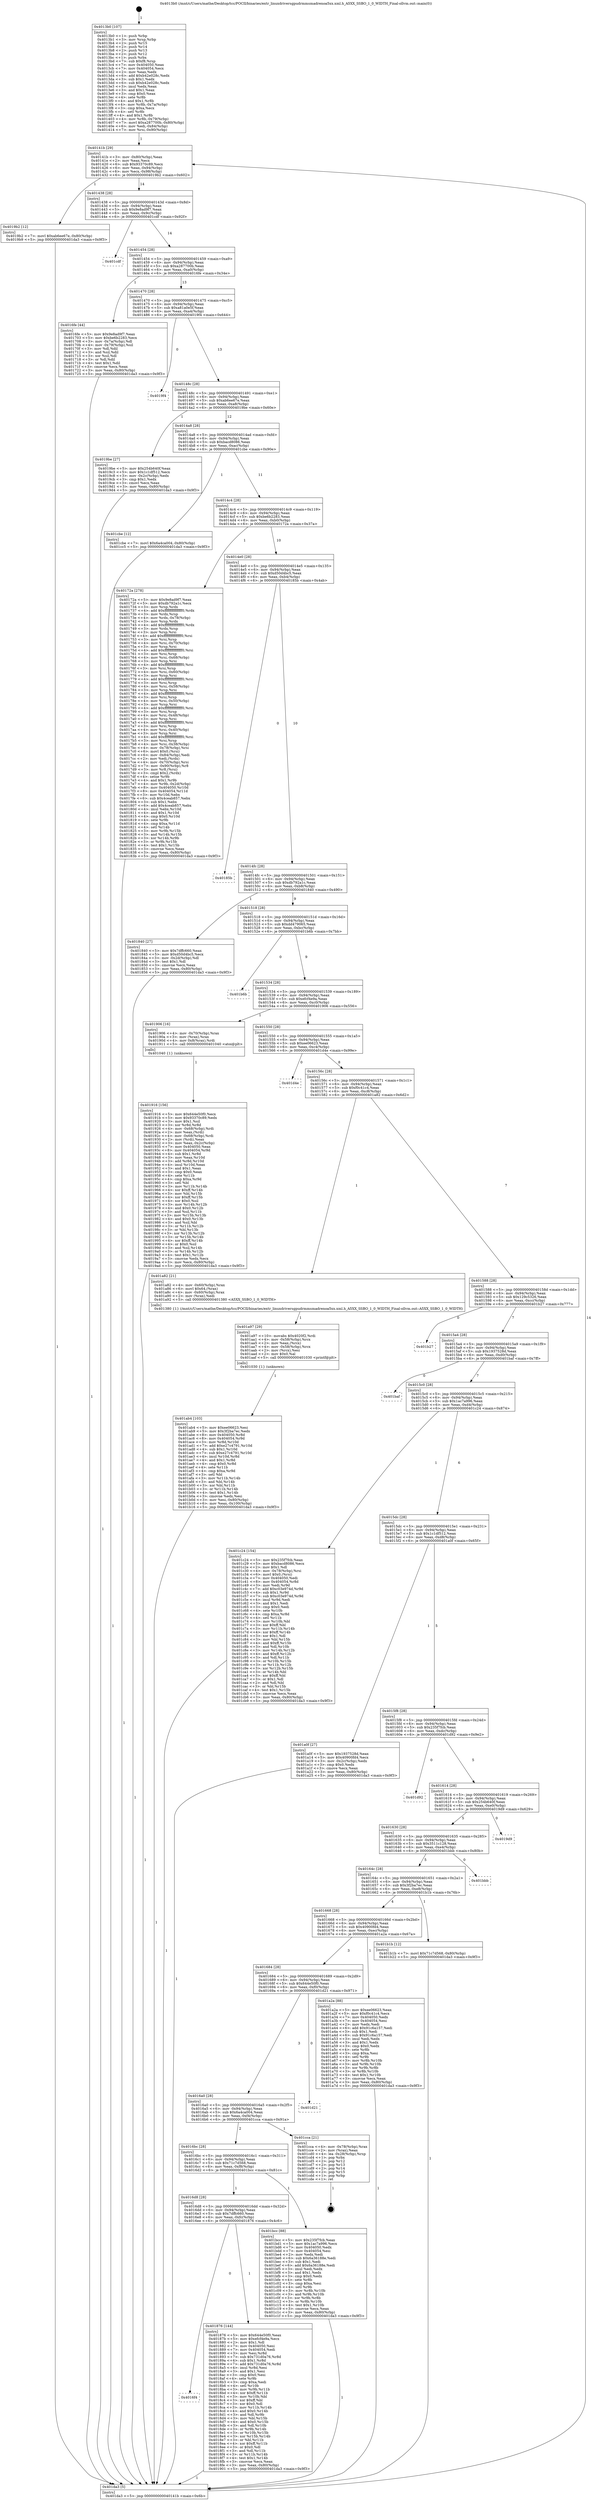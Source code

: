 digraph "0x4013b0" {
  label = "0x4013b0 (/mnt/c/Users/mathe/Desktop/tcc/POCII/binaries/extr_linuxdriversgpudrmmsmadrenoa5xx.xml.h_A5XX_SSBO_1_0_WIDTH_Final-ollvm.out::main(0))"
  labelloc = "t"
  node[shape=record]

  Entry [label="",width=0.3,height=0.3,shape=circle,fillcolor=black,style=filled]
  "0x40141b" [label="{
     0x40141b [29]\l
     | [instrs]\l
     &nbsp;&nbsp;0x40141b \<+3\>: mov -0x80(%rbp),%eax\l
     &nbsp;&nbsp;0x40141e \<+2\>: mov %eax,%ecx\l
     &nbsp;&nbsp;0x401420 \<+6\>: sub $0x93370c89,%ecx\l
     &nbsp;&nbsp;0x401426 \<+6\>: mov %eax,-0x94(%rbp)\l
     &nbsp;&nbsp;0x40142c \<+6\>: mov %ecx,-0x98(%rbp)\l
     &nbsp;&nbsp;0x401432 \<+6\>: je 00000000004019b2 \<main+0x602\>\l
  }"]
  "0x4019b2" [label="{
     0x4019b2 [12]\l
     | [instrs]\l
     &nbsp;&nbsp;0x4019b2 \<+7\>: movl $0xab6ee67e,-0x80(%rbp)\l
     &nbsp;&nbsp;0x4019b9 \<+5\>: jmp 0000000000401da3 \<main+0x9f3\>\l
  }"]
  "0x401438" [label="{
     0x401438 [28]\l
     | [instrs]\l
     &nbsp;&nbsp;0x401438 \<+5\>: jmp 000000000040143d \<main+0x8d\>\l
     &nbsp;&nbsp;0x40143d \<+6\>: mov -0x94(%rbp),%eax\l
     &nbsp;&nbsp;0x401443 \<+5\>: sub $0x9e8ad9f7,%eax\l
     &nbsp;&nbsp;0x401448 \<+6\>: mov %eax,-0x9c(%rbp)\l
     &nbsp;&nbsp;0x40144e \<+6\>: je 0000000000401cdf \<main+0x92f\>\l
  }"]
  Exit [label="",width=0.3,height=0.3,shape=circle,fillcolor=black,style=filled,peripheries=2]
  "0x401cdf" [label="{
     0x401cdf\l
  }", style=dashed]
  "0x401454" [label="{
     0x401454 [28]\l
     | [instrs]\l
     &nbsp;&nbsp;0x401454 \<+5\>: jmp 0000000000401459 \<main+0xa9\>\l
     &nbsp;&nbsp;0x401459 \<+6\>: mov -0x94(%rbp),%eax\l
     &nbsp;&nbsp;0x40145f \<+5\>: sub $0xa287700b,%eax\l
     &nbsp;&nbsp;0x401464 \<+6\>: mov %eax,-0xa0(%rbp)\l
     &nbsp;&nbsp;0x40146a \<+6\>: je 00000000004016fe \<main+0x34e\>\l
  }"]
  "0x401ab4" [label="{
     0x401ab4 [103]\l
     | [instrs]\l
     &nbsp;&nbsp;0x401ab4 \<+5\>: mov $0xee06623,%esi\l
     &nbsp;&nbsp;0x401ab9 \<+5\>: mov $0x3f2ba7ec,%edx\l
     &nbsp;&nbsp;0x401abe \<+8\>: mov 0x404050,%r8d\l
     &nbsp;&nbsp;0x401ac6 \<+8\>: mov 0x404054,%r9d\l
     &nbsp;&nbsp;0x401ace \<+3\>: mov %r8d,%r10d\l
     &nbsp;&nbsp;0x401ad1 \<+7\>: add $0xe27c4791,%r10d\l
     &nbsp;&nbsp;0x401ad8 \<+4\>: sub $0x1,%r10d\l
     &nbsp;&nbsp;0x401adc \<+7\>: sub $0xe27c4791,%r10d\l
     &nbsp;&nbsp;0x401ae3 \<+4\>: imul %r10d,%r8d\l
     &nbsp;&nbsp;0x401ae7 \<+4\>: and $0x1,%r8d\l
     &nbsp;&nbsp;0x401aeb \<+4\>: cmp $0x0,%r8d\l
     &nbsp;&nbsp;0x401aef \<+4\>: sete %r11b\l
     &nbsp;&nbsp;0x401af3 \<+4\>: cmp $0xa,%r9d\l
     &nbsp;&nbsp;0x401af7 \<+3\>: setl %bl\l
     &nbsp;&nbsp;0x401afa \<+3\>: mov %r11b,%r14b\l
     &nbsp;&nbsp;0x401afd \<+3\>: and %bl,%r14b\l
     &nbsp;&nbsp;0x401b00 \<+3\>: xor %bl,%r11b\l
     &nbsp;&nbsp;0x401b03 \<+3\>: or %r11b,%r14b\l
     &nbsp;&nbsp;0x401b06 \<+4\>: test $0x1,%r14b\l
     &nbsp;&nbsp;0x401b0a \<+3\>: cmovne %edx,%esi\l
     &nbsp;&nbsp;0x401b0d \<+3\>: mov %esi,-0x80(%rbp)\l
     &nbsp;&nbsp;0x401b10 \<+6\>: mov %eax,-0x100(%rbp)\l
     &nbsp;&nbsp;0x401b16 \<+5\>: jmp 0000000000401da3 \<main+0x9f3\>\l
  }"]
  "0x4016fe" [label="{
     0x4016fe [44]\l
     | [instrs]\l
     &nbsp;&nbsp;0x4016fe \<+5\>: mov $0x9e8ad9f7,%eax\l
     &nbsp;&nbsp;0x401703 \<+5\>: mov $0xbe6b2283,%ecx\l
     &nbsp;&nbsp;0x401708 \<+3\>: mov -0x7a(%rbp),%dl\l
     &nbsp;&nbsp;0x40170b \<+4\>: mov -0x79(%rbp),%sil\l
     &nbsp;&nbsp;0x40170f \<+3\>: mov %dl,%dil\l
     &nbsp;&nbsp;0x401712 \<+3\>: and %sil,%dil\l
     &nbsp;&nbsp;0x401715 \<+3\>: xor %sil,%dl\l
     &nbsp;&nbsp;0x401718 \<+3\>: or %dl,%dil\l
     &nbsp;&nbsp;0x40171b \<+4\>: test $0x1,%dil\l
     &nbsp;&nbsp;0x40171f \<+3\>: cmovne %ecx,%eax\l
     &nbsp;&nbsp;0x401722 \<+3\>: mov %eax,-0x80(%rbp)\l
     &nbsp;&nbsp;0x401725 \<+5\>: jmp 0000000000401da3 \<main+0x9f3\>\l
  }"]
  "0x401470" [label="{
     0x401470 [28]\l
     | [instrs]\l
     &nbsp;&nbsp;0x401470 \<+5\>: jmp 0000000000401475 \<main+0xc5\>\l
     &nbsp;&nbsp;0x401475 \<+6\>: mov -0x94(%rbp),%eax\l
     &nbsp;&nbsp;0x40147b \<+5\>: sub $0xa81a0e5f,%eax\l
     &nbsp;&nbsp;0x401480 \<+6\>: mov %eax,-0xa4(%rbp)\l
     &nbsp;&nbsp;0x401486 \<+6\>: je 00000000004019f4 \<main+0x644\>\l
  }"]
  "0x401da3" [label="{
     0x401da3 [5]\l
     | [instrs]\l
     &nbsp;&nbsp;0x401da3 \<+5\>: jmp 000000000040141b \<main+0x6b\>\l
  }"]
  "0x4013b0" [label="{
     0x4013b0 [107]\l
     | [instrs]\l
     &nbsp;&nbsp;0x4013b0 \<+1\>: push %rbp\l
     &nbsp;&nbsp;0x4013b1 \<+3\>: mov %rsp,%rbp\l
     &nbsp;&nbsp;0x4013b4 \<+2\>: push %r15\l
     &nbsp;&nbsp;0x4013b6 \<+2\>: push %r14\l
     &nbsp;&nbsp;0x4013b8 \<+2\>: push %r13\l
     &nbsp;&nbsp;0x4013ba \<+2\>: push %r12\l
     &nbsp;&nbsp;0x4013bc \<+1\>: push %rbx\l
     &nbsp;&nbsp;0x4013bd \<+7\>: sub $0xf8,%rsp\l
     &nbsp;&nbsp;0x4013c4 \<+7\>: mov 0x404050,%eax\l
     &nbsp;&nbsp;0x4013cb \<+7\>: mov 0x404054,%ecx\l
     &nbsp;&nbsp;0x4013d2 \<+2\>: mov %eax,%edx\l
     &nbsp;&nbsp;0x4013d4 \<+6\>: add $0xb42e028c,%edx\l
     &nbsp;&nbsp;0x4013da \<+3\>: sub $0x1,%edx\l
     &nbsp;&nbsp;0x4013dd \<+6\>: sub $0xb42e028c,%edx\l
     &nbsp;&nbsp;0x4013e3 \<+3\>: imul %edx,%eax\l
     &nbsp;&nbsp;0x4013e6 \<+3\>: and $0x1,%eax\l
     &nbsp;&nbsp;0x4013e9 \<+3\>: cmp $0x0,%eax\l
     &nbsp;&nbsp;0x4013ec \<+4\>: sete %r8b\l
     &nbsp;&nbsp;0x4013f0 \<+4\>: and $0x1,%r8b\l
     &nbsp;&nbsp;0x4013f4 \<+4\>: mov %r8b,-0x7a(%rbp)\l
     &nbsp;&nbsp;0x4013f8 \<+3\>: cmp $0xa,%ecx\l
     &nbsp;&nbsp;0x4013fb \<+4\>: setl %r8b\l
     &nbsp;&nbsp;0x4013ff \<+4\>: and $0x1,%r8b\l
     &nbsp;&nbsp;0x401403 \<+4\>: mov %r8b,-0x79(%rbp)\l
     &nbsp;&nbsp;0x401407 \<+7\>: movl $0xa287700b,-0x80(%rbp)\l
     &nbsp;&nbsp;0x40140e \<+6\>: mov %edi,-0x84(%rbp)\l
     &nbsp;&nbsp;0x401414 \<+7\>: mov %rsi,-0x90(%rbp)\l
  }"]
  "0x401a97" [label="{
     0x401a97 [29]\l
     | [instrs]\l
     &nbsp;&nbsp;0x401a97 \<+10\>: movabs $0x4020f2,%rdi\l
     &nbsp;&nbsp;0x401aa1 \<+4\>: mov -0x58(%rbp),%rcx\l
     &nbsp;&nbsp;0x401aa5 \<+2\>: mov %eax,(%rcx)\l
     &nbsp;&nbsp;0x401aa7 \<+4\>: mov -0x58(%rbp),%rcx\l
     &nbsp;&nbsp;0x401aab \<+2\>: mov (%rcx),%esi\l
     &nbsp;&nbsp;0x401aad \<+2\>: mov $0x0,%al\l
     &nbsp;&nbsp;0x401aaf \<+5\>: call 0000000000401030 \<printf@plt\>\l
     | [calls]\l
     &nbsp;&nbsp;0x401030 \{1\} (unknown)\l
  }"]
  "0x4019f4" [label="{
     0x4019f4\l
  }", style=dashed]
  "0x40148c" [label="{
     0x40148c [28]\l
     | [instrs]\l
     &nbsp;&nbsp;0x40148c \<+5\>: jmp 0000000000401491 \<main+0xe1\>\l
     &nbsp;&nbsp;0x401491 \<+6\>: mov -0x94(%rbp),%eax\l
     &nbsp;&nbsp;0x401497 \<+5\>: sub $0xab6ee67e,%eax\l
     &nbsp;&nbsp;0x40149c \<+6\>: mov %eax,-0xa8(%rbp)\l
     &nbsp;&nbsp;0x4014a2 \<+6\>: je 00000000004019be \<main+0x60e\>\l
  }"]
  "0x401916" [label="{
     0x401916 [156]\l
     | [instrs]\l
     &nbsp;&nbsp;0x401916 \<+5\>: mov $0x644e50f0,%ecx\l
     &nbsp;&nbsp;0x40191b \<+5\>: mov $0x93370c89,%edx\l
     &nbsp;&nbsp;0x401920 \<+3\>: mov $0x1,%sil\l
     &nbsp;&nbsp;0x401923 \<+3\>: xor %r8d,%r8d\l
     &nbsp;&nbsp;0x401926 \<+4\>: mov -0x68(%rbp),%rdi\l
     &nbsp;&nbsp;0x40192a \<+2\>: mov %eax,(%rdi)\l
     &nbsp;&nbsp;0x40192c \<+4\>: mov -0x68(%rbp),%rdi\l
     &nbsp;&nbsp;0x401930 \<+2\>: mov (%rdi),%eax\l
     &nbsp;&nbsp;0x401932 \<+3\>: mov %eax,-0x2c(%rbp)\l
     &nbsp;&nbsp;0x401935 \<+7\>: mov 0x404050,%eax\l
     &nbsp;&nbsp;0x40193c \<+8\>: mov 0x404054,%r9d\l
     &nbsp;&nbsp;0x401944 \<+4\>: sub $0x1,%r8d\l
     &nbsp;&nbsp;0x401948 \<+3\>: mov %eax,%r10d\l
     &nbsp;&nbsp;0x40194b \<+3\>: add %r8d,%r10d\l
     &nbsp;&nbsp;0x40194e \<+4\>: imul %r10d,%eax\l
     &nbsp;&nbsp;0x401952 \<+3\>: and $0x1,%eax\l
     &nbsp;&nbsp;0x401955 \<+3\>: cmp $0x0,%eax\l
     &nbsp;&nbsp;0x401958 \<+4\>: sete %r11b\l
     &nbsp;&nbsp;0x40195c \<+4\>: cmp $0xa,%r9d\l
     &nbsp;&nbsp;0x401960 \<+3\>: setl %bl\l
     &nbsp;&nbsp;0x401963 \<+3\>: mov %r11b,%r14b\l
     &nbsp;&nbsp;0x401966 \<+4\>: xor $0xff,%r14b\l
     &nbsp;&nbsp;0x40196a \<+3\>: mov %bl,%r15b\l
     &nbsp;&nbsp;0x40196d \<+4\>: xor $0xff,%r15b\l
     &nbsp;&nbsp;0x401971 \<+4\>: xor $0x0,%sil\l
     &nbsp;&nbsp;0x401975 \<+3\>: mov %r14b,%r12b\l
     &nbsp;&nbsp;0x401978 \<+4\>: and $0x0,%r12b\l
     &nbsp;&nbsp;0x40197c \<+3\>: and %sil,%r11b\l
     &nbsp;&nbsp;0x40197f \<+3\>: mov %r15b,%r13b\l
     &nbsp;&nbsp;0x401982 \<+4\>: and $0x0,%r13b\l
     &nbsp;&nbsp;0x401986 \<+3\>: and %sil,%bl\l
     &nbsp;&nbsp;0x401989 \<+3\>: or %r11b,%r12b\l
     &nbsp;&nbsp;0x40198c \<+3\>: or %bl,%r13b\l
     &nbsp;&nbsp;0x40198f \<+3\>: xor %r13b,%r12b\l
     &nbsp;&nbsp;0x401992 \<+3\>: or %r15b,%r14b\l
     &nbsp;&nbsp;0x401995 \<+4\>: xor $0xff,%r14b\l
     &nbsp;&nbsp;0x401999 \<+4\>: or $0x0,%sil\l
     &nbsp;&nbsp;0x40199d \<+3\>: and %sil,%r14b\l
     &nbsp;&nbsp;0x4019a0 \<+3\>: or %r14b,%r12b\l
     &nbsp;&nbsp;0x4019a3 \<+4\>: test $0x1,%r12b\l
     &nbsp;&nbsp;0x4019a7 \<+3\>: cmovne %edx,%ecx\l
     &nbsp;&nbsp;0x4019aa \<+3\>: mov %ecx,-0x80(%rbp)\l
     &nbsp;&nbsp;0x4019ad \<+5\>: jmp 0000000000401da3 \<main+0x9f3\>\l
  }"]
  "0x4019be" [label="{
     0x4019be [27]\l
     | [instrs]\l
     &nbsp;&nbsp;0x4019be \<+5\>: mov $0x254b640f,%eax\l
     &nbsp;&nbsp;0x4019c3 \<+5\>: mov $0x1c1df512,%ecx\l
     &nbsp;&nbsp;0x4019c8 \<+3\>: mov -0x2c(%rbp),%edx\l
     &nbsp;&nbsp;0x4019cb \<+3\>: cmp $0x1,%edx\l
     &nbsp;&nbsp;0x4019ce \<+3\>: cmovl %ecx,%eax\l
     &nbsp;&nbsp;0x4019d1 \<+3\>: mov %eax,-0x80(%rbp)\l
     &nbsp;&nbsp;0x4019d4 \<+5\>: jmp 0000000000401da3 \<main+0x9f3\>\l
  }"]
  "0x4014a8" [label="{
     0x4014a8 [28]\l
     | [instrs]\l
     &nbsp;&nbsp;0x4014a8 \<+5\>: jmp 00000000004014ad \<main+0xfd\>\l
     &nbsp;&nbsp;0x4014ad \<+6\>: mov -0x94(%rbp),%eax\l
     &nbsp;&nbsp;0x4014b3 \<+5\>: sub $0xbacd8086,%eax\l
     &nbsp;&nbsp;0x4014b8 \<+6\>: mov %eax,-0xac(%rbp)\l
     &nbsp;&nbsp;0x4014be \<+6\>: je 0000000000401cbe \<main+0x90e\>\l
  }"]
  "0x4016f4" [label="{
     0x4016f4\l
  }", style=dashed]
  "0x401cbe" [label="{
     0x401cbe [12]\l
     | [instrs]\l
     &nbsp;&nbsp;0x401cbe \<+7\>: movl $0x6a4ca004,-0x80(%rbp)\l
     &nbsp;&nbsp;0x401cc5 \<+5\>: jmp 0000000000401da3 \<main+0x9f3\>\l
  }"]
  "0x4014c4" [label="{
     0x4014c4 [28]\l
     | [instrs]\l
     &nbsp;&nbsp;0x4014c4 \<+5\>: jmp 00000000004014c9 \<main+0x119\>\l
     &nbsp;&nbsp;0x4014c9 \<+6\>: mov -0x94(%rbp),%eax\l
     &nbsp;&nbsp;0x4014cf \<+5\>: sub $0xbe6b2283,%eax\l
     &nbsp;&nbsp;0x4014d4 \<+6\>: mov %eax,-0xb0(%rbp)\l
     &nbsp;&nbsp;0x4014da \<+6\>: je 000000000040172a \<main+0x37a\>\l
  }"]
  "0x401876" [label="{
     0x401876 [144]\l
     | [instrs]\l
     &nbsp;&nbsp;0x401876 \<+5\>: mov $0x644e50f0,%eax\l
     &nbsp;&nbsp;0x40187b \<+5\>: mov $0xefcf4e9a,%ecx\l
     &nbsp;&nbsp;0x401880 \<+2\>: mov $0x1,%dl\l
     &nbsp;&nbsp;0x401882 \<+7\>: mov 0x404050,%esi\l
     &nbsp;&nbsp;0x401889 \<+7\>: mov 0x404054,%edi\l
     &nbsp;&nbsp;0x401890 \<+3\>: mov %esi,%r8d\l
     &nbsp;&nbsp;0x401893 \<+7\>: sub $0x731d0a76,%r8d\l
     &nbsp;&nbsp;0x40189a \<+4\>: sub $0x1,%r8d\l
     &nbsp;&nbsp;0x40189e \<+7\>: add $0x731d0a76,%r8d\l
     &nbsp;&nbsp;0x4018a5 \<+4\>: imul %r8d,%esi\l
     &nbsp;&nbsp;0x4018a9 \<+3\>: and $0x1,%esi\l
     &nbsp;&nbsp;0x4018ac \<+3\>: cmp $0x0,%esi\l
     &nbsp;&nbsp;0x4018af \<+4\>: sete %r9b\l
     &nbsp;&nbsp;0x4018b3 \<+3\>: cmp $0xa,%edi\l
     &nbsp;&nbsp;0x4018b6 \<+4\>: setl %r10b\l
     &nbsp;&nbsp;0x4018ba \<+3\>: mov %r9b,%r11b\l
     &nbsp;&nbsp;0x4018bd \<+4\>: xor $0xff,%r11b\l
     &nbsp;&nbsp;0x4018c1 \<+3\>: mov %r10b,%bl\l
     &nbsp;&nbsp;0x4018c4 \<+3\>: xor $0xff,%bl\l
     &nbsp;&nbsp;0x4018c7 \<+3\>: xor $0x0,%dl\l
     &nbsp;&nbsp;0x4018ca \<+3\>: mov %r11b,%r14b\l
     &nbsp;&nbsp;0x4018cd \<+4\>: and $0x0,%r14b\l
     &nbsp;&nbsp;0x4018d1 \<+3\>: and %dl,%r9b\l
     &nbsp;&nbsp;0x4018d4 \<+3\>: mov %bl,%r15b\l
     &nbsp;&nbsp;0x4018d7 \<+4\>: and $0x0,%r15b\l
     &nbsp;&nbsp;0x4018db \<+3\>: and %dl,%r10b\l
     &nbsp;&nbsp;0x4018de \<+3\>: or %r9b,%r14b\l
     &nbsp;&nbsp;0x4018e1 \<+3\>: or %r10b,%r15b\l
     &nbsp;&nbsp;0x4018e4 \<+3\>: xor %r15b,%r14b\l
     &nbsp;&nbsp;0x4018e7 \<+3\>: or %bl,%r11b\l
     &nbsp;&nbsp;0x4018ea \<+4\>: xor $0xff,%r11b\l
     &nbsp;&nbsp;0x4018ee \<+3\>: or $0x0,%dl\l
     &nbsp;&nbsp;0x4018f1 \<+3\>: and %dl,%r11b\l
     &nbsp;&nbsp;0x4018f4 \<+3\>: or %r11b,%r14b\l
     &nbsp;&nbsp;0x4018f7 \<+4\>: test $0x1,%r14b\l
     &nbsp;&nbsp;0x4018fb \<+3\>: cmovne %ecx,%eax\l
     &nbsp;&nbsp;0x4018fe \<+3\>: mov %eax,-0x80(%rbp)\l
     &nbsp;&nbsp;0x401901 \<+5\>: jmp 0000000000401da3 \<main+0x9f3\>\l
  }"]
  "0x40172a" [label="{
     0x40172a [278]\l
     | [instrs]\l
     &nbsp;&nbsp;0x40172a \<+5\>: mov $0x9e8ad9f7,%eax\l
     &nbsp;&nbsp;0x40172f \<+5\>: mov $0xdb792a1c,%ecx\l
     &nbsp;&nbsp;0x401734 \<+3\>: mov %rsp,%rdx\l
     &nbsp;&nbsp;0x401737 \<+4\>: add $0xfffffffffffffff0,%rdx\l
     &nbsp;&nbsp;0x40173b \<+3\>: mov %rdx,%rsp\l
     &nbsp;&nbsp;0x40173e \<+4\>: mov %rdx,-0x78(%rbp)\l
     &nbsp;&nbsp;0x401742 \<+3\>: mov %rsp,%rdx\l
     &nbsp;&nbsp;0x401745 \<+4\>: add $0xfffffffffffffff0,%rdx\l
     &nbsp;&nbsp;0x401749 \<+3\>: mov %rdx,%rsp\l
     &nbsp;&nbsp;0x40174c \<+3\>: mov %rsp,%rsi\l
     &nbsp;&nbsp;0x40174f \<+4\>: add $0xfffffffffffffff0,%rsi\l
     &nbsp;&nbsp;0x401753 \<+3\>: mov %rsi,%rsp\l
     &nbsp;&nbsp;0x401756 \<+4\>: mov %rsi,-0x70(%rbp)\l
     &nbsp;&nbsp;0x40175a \<+3\>: mov %rsp,%rsi\l
     &nbsp;&nbsp;0x40175d \<+4\>: add $0xfffffffffffffff0,%rsi\l
     &nbsp;&nbsp;0x401761 \<+3\>: mov %rsi,%rsp\l
     &nbsp;&nbsp;0x401764 \<+4\>: mov %rsi,-0x68(%rbp)\l
     &nbsp;&nbsp;0x401768 \<+3\>: mov %rsp,%rsi\l
     &nbsp;&nbsp;0x40176b \<+4\>: add $0xfffffffffffffff0,%rsi\l
     &nbsp;&nbsp;0x40176f \<+3\>: mov %rsi,%rsp\l
     &nbsp;&nbsp;0x401772 \<+4\>: mov %rsi,-0x60(%rbp)\l
     &nbsp;&nbsp;0x401776 \<+3\>: mov %rsp,%rsi\l
     &nbsp;&nbsp;0x401779 \<+4\>: add $0xfffffffffffffff0,%rsi\l
     &nbsp;&nbsp;0x40177d \<+3\>: mov %rsi,%rsp\l
     &nbsp;&nbsp;0x401780 \<+4\>: mov %rsi,-0x58(%rbp)\l
     &nbsp;&nbsp;0x401784 \<+3\>: mov %rsp,%rsi\l
     &nbsp;&nbsp;0x401787 \<+4\>: add $0xfffffffffffffff0,%rsi\l
     &nbsp;&nbsp;0x40178b \<+3\>: mov %rsi,%rsp\l
     &nbsp;&nbsp;0x40178e \<+4\>: mov %rsi,-0x50(%rbp)\l
     &nbsp;&nbsp;0x401792 \<+3\>: mov %rsp,%rsi\l
     &nbsp;&nbsp;0x401795 \<+4\>: add $0xfffffffffffffff0,%rsi\l
     &nbsp;&nbsp;0x401799 \<+3\>: mov %rsi,%rsp\l
     &nbsp;&nbsp;0x40179c \<+4\>: mov %rsi,-0x48(%rbp)\l
     &nbsp;&nbsp;0x4017a0 \<+3\>: mov %rsp,%rsi\l
     &nbsp;&nbsp;0x4017a3 \<+4\>: add $0xfffffffffffffff0,%rsi\l
     &nbsp;&nbsp;0x4017a7 \<+3\>: mov %rsi,%rsp\l
     &nbsp;&nbsp;0x4017aa \<+4\>: mov %rsi,-0x40(%rbp)\l
     &nbsp;&nbsp;0x4017ae \<+3\>: mov %rsp,%rsi\l
     &nbsp;&nbsp;0x4017b1 \<+4\>: add $0xfffffffffffffff0,%rsi\l
     &nbsp;&nbsp;0x4017b5 \<+3\>: mov %rsi,%rsp\l
     &nbsp;&nbsp;0x4017b8 \<+4\>: mov %rsi,-0x38(%rbp)\l
     &nbsp;&nbsp;0x4017bc \<+4\>: mov -0x78(%rbp),%rsi\l
     &nbsp;&nbsp;0x4017c0 \<+6\>: movl $0x0,(%rsi)\l
     &nbsp;&nbsp;0x4017c6 \<+6\>: mov -0x84(%rbp),%edi\l
     &nbsp;&nbsp;0x4017cc \<+2\>: mov %edi,(%rdx)\l
     &nbsp;&nbsp;0x4017ce \<+4\>: mov -0x70(%rbp),%rsi\l
     &nbsp;&nbsp;0x4017d2 \<+7\>: mov -0x90(%rbp),%r8\l
     &nbsp;&nbsp;0x4017d9 \<+3\>: mov %r8,(%rsi)\l
     &nbsp;&nbsp;0x4017dc \<+3\>: cmpl $0x2,(%rdx)\l
     &nbsp;&nbsp;0x4017df \<+4\>: setne %r9b\l
     &nbsp;&nbsp;0x4017e3 \<+4\>: and $0x1,%r9b\l
     &nbsp;&nbsp;0x4017e7 \<+4\>: mov %r9b,-0x2d(%rbp)\l
     &nbsp;&nbsp;0x4017eb \<+8\>: mov 0x404050,%r10d\l
     &nbsp;&nbsp;0x4017f3 \<+8\>: mov 0x404054,%r11d\l
     &nbsp;&nbsp;0x4017fb \<+3\>: mov %r10d,%ebx\l
     &nbsp;&nbsp;0x4017fe \<+6\>: sub $0x4ceab857,%ebx\l
     &nbsp;&nbsp;0x401804 \<+3\>: sub $0x1,%ebx\l
     &nbsp;&nbsp;0x401807 \<+6\>: add $0x4ceab857,%ebx\l
     &nbsp;&nbsp;0x40180d \<+4\>: imul %ebx,%r10d\l
     &nbsp;&nbsp;0x401811 \<+4\>: and $0x1,%r10d\l
     &nbsp;&nbsp;0x401815 \<+4\>: cmp $0x0,%r10d\l
     &nbsp;&nbsp;0x401819 \<+4\>: sete %r9b\l
     &nbsp;&nbsp;0x40181d \<+4\>: cmp $0xa,%r11d\l
     &nbsp;&nbsp;0x401821 \<+4\>: setl %r14b\l
     &nbsp;&nbsp;0x401825 \<+3\>: mov %r9b,%r15b\l
     &nbsp;&nbsp;0x401828 \<+3\>: and %r14b,%r15b\l
     &nbsp;&nbsp;0x40182b \<+3\>: xor %r14b,%r9b\l
     &nbsp;&nbsp;0x40182e \<+3\>: or %r9b,%r15b\l
     &nbsp;&nbsp;0x401831 \<+4\>: test $0x1,%r15b\l
     &nbsp;&nbsp;0x401835 \<+3\>: cmovne %ecx,%eax\l
     &nbsp;&nbsp;0x401838 \<+3\>: mov %eax,-0x80(%rbp)\l
     &nbsp;&nbsp;0x40183b \<+5\>: jmp 0000000000401da3 \<main+0x9f3\>\l
  }"]
  "0x4014e0" [label="{
     0x4014e0 [28]\l
     | [instrs]\l
     &nbsp;&nbsp;0x4014e0 \<+5\>: jmp 00000000004014e5 \<main+0x135\>\l
     &nbsp;&nbsp;0x4014e5 \<+6\>: mov -0x94(%rbp),%eax\l
     &nbsp;&nbsp;0x4014eb \<+5\>: sub $0xd50d4bc5,%eax\l
     &nbsp;&nbsp;0x4014f0 \<+6\>: mov %eax,-0xb4(%rbp)\l
     &nbsp;&nbsp;0x4014f6 \<+6\>: je 000000000040185b \<main+0x4ab\>\l
  }"]
  "0x4016d8" [label="{
     0x4016d8 [28]\l
     | [instrs]\l
     &nbsp;&nbsp;0x4016d8 \<+5\>: jmp 00000000004016dd \<main+0x32d\>\l
     &nbsp;&nbsp;0x4016dd \<+6\>: mov -0x94(%rbp),%eax\l
     &nbsp;&nbsp;0x4016e3 \<+5\>: sub $0x7dffc660,%eax\l
     &nbsp;&nbsp;0x4016e8 \<+6\>: mov %eax,-0xfc(%rbp)\l
     &nbsp;&nbsp;0x4016ee \<+6\>: je 0000000000401876 \<main+0x4c6\>\l
  }"]
  "0x401bcc" [label="{
     0x401bcc [88]\l
     | [instrs]\l
     &nbsp;&nbsp;0x401bcc \<+5\>: mov $0x235f7fcb,%eax\l
     &nbsp;&nbsp;0x401bd1 \<+5\>: mov $0x1ac7a996,%ecx\l
     &nbsp;&nbsp;0x401bd6 \<+7\>: mov 0x404050,%edx\l
     &nbsp;&nbsp;0x401bdd \<+7\>: mov 0x404054,%esi\l
     &nbsp;&nbsp;0x401be4 \<+2\>: mov %edx,%edi\l
     &nbsp;&nbsp;0x401be6 \<+6\>: sub $0x6a36188e,%edi\l
     &nbsp;&nbsp;0x401bec \<+3\>: sub $0x1,%edi\l
     &nbsp;&nbsp;0x401bef \<+6\>: add $0x6a36188e,%edi\l
     &nbsp;&nbsp;0x401bf5 \<+3\>: imul %edi,%edx\l
     &nbsp;&nbsp;0x401bf8 \<+3\>: and $0x1,%edx\l
     &nbsp;&nbsp;0x401bfb \<+3\>: cmp $0x0,%edx\l
     &nbsp;&nbsp;0x401bfe \<+4\>: sete %r8b\l
     &nbsp;&nbsp;0x401c02 \<+3\>: cmp $0xa,%esi\l
     &nbsp;&nbsp;0x401c05 \<+4\>: setl %r9b\l
     &nbsp;&nbsp;0x401c09 \<+3\>: mov %r8b,%r10b\l
     &nbsp;&nbsp;0x401c0c \<+3\>: and %r9b,%r10b\l
     &nbsp;&nbsp;0x401c0f \<+3\>: xor %r9b,%r8b\l
     &nbsp;&nbsp;0x401c12 \<+3\>: or %r8b,%r10b\l
     &nbsp;&nbsp;0x401c15 \<+4\>: test $0x1,%r10b\l
     &nbsp;&nbsp;0x401c19 \<+3\>: cmovne %ecx,%eax\l
     &nbsp;&nbsp;0x401c1c \<+3\>: mov %eax,-0x80(%rbp)\l
     &nbsp;&nbsp;0x401c1f \<+5\>: jmp 0000000000401da3 \<main+0x9f3\>\l
  }"]
  "0x40185b" [label="{
     0x40185b\l
  }", style=dashed]
  "0x4014fc" [label="{
     0x4014fc [28]\l
     | [instrs]\l
     &nbsp;&nbsp;0x4014fc \<+5\>: jmp 0000000000401501 \<main+0x151\>\l
     &nbsp;&nbsp;0x401501 \<+6\>: mov -0x94(%rbp),%eax\l
     &nbsp;&nbsp;0x401507 \<+5\>: sub $0xdb792a1c,%eax\l
     &nbsp;&nbsp;0x40150c \<+6\>: mov %eax,-0xb8(%rbp)\l
     &nbsp;&nbsp;0x401512 \<+6\>: je 0000000000401840 \<main+0x490\>\l
  }"]
  "0x4016bc" [label="{
     0x4016bc [28]\l
     | [instrs]\l
     &nbsp;&nbsp;0x4016bc \<+5\>: jmp 00000000004016c1 \<main+0x311\>\l
     &nbsp;&nbsp;0x4016c1 \<+6\>: mov -0x94(%rbp),%eax\l
     &nbsp;&nbsp;0x4016c7 \<+5\>: sub $0x71c7d568,%eax\l
     &nbsp;&nbsp;0x4016cc \<+6\>: mov %eax,-0xf8(%rbp)\l
     &nbsp;&nbsp;0x4016d2 \<+6\>: je 0000000000401bcc \<main+0x81c\>\l
  }"]
  "0x401840" [label="{
     0x401840 [27]\l
     | [instrs]\l
     &nbsp;&nbsp;0x401840 \<+5\>: mov $0x7dffc660,%eax\l
     &nbsp;&nbsp;0x401845 \<+5\>: mov $0xd50d4bc5,%ecx\l
     &nbsp;&nbsp;0x40184a \<+3\>: mov -0x2d(%rbp),%dl\l
     &nbsp;&nbsp;0x40184d \<+3\>: test $0x1,%dl\l
     &nbsp;&nbsp;0x401850 \<+3\>: cmovne %ecx,%eax\l
     &nbsp;&nbsp;0x401853 \<+3\>: mov %eax,-0x80(%rbp)\l
     &nbsp;&nbsp;0x401856 \<+5\>: jmp 0000000000401da3 \<main+0x9f3\>\l
  }"]
  "0x401518" [label="{
     0x401518 [28]\l
     | [instrs]\l
     &nbsp;&nbsp;0x401518 \<+5\>: jmp 000000000040151d \<main+0x16d\>\l
     &nbsp;&nbsp;0x40151d \<+6\>: mov -0x94(%rbp),%eax\l
     &nbsp;&nbsp;0x401523 \<+5\>: sub $0xdd479065,%eax\l
     &nbsp;&nbsp;0x401528 \<+6\>: mov %eax,-0xbc(%rbp)\l
     &nbsp;&nbsp;0x40152e \<+6\>: je 0000000000401b6b \<main+0x7bb\>\l
  }"]
  "0x401cca" [label="{
     0x401cca [21]\l
     | [instrs]\l
     &nbsp;&nbsp;0x401cca \<+4\>: mov -0x78(%rbp),%rax\l
     &nbsp;&nbsp;0x401cce \<+2\>: mov (%rax),%eax\l
     &nbsp;&nbsp;0x401cd0 \<+4\>: lea -0x28(%rbp),%rsp\l
     &nbsp;&nbsp;0x401cd4 \<+1\>: pop %rbx\l
     &nbsp;&nbsp;0x401cd5 \<+2\>: pop %r12\l
     &nbsp;&nbsp;0x401cd7 \<+2\>: pop %r13\l
     &nbsp;&nbsp;0x401cd9 \<+2\>: pop %r14\l
     &nbsp;&nbsp;0x401cdb \<+2\>: pop %r15\l
     &nbsp;&nbsp;0x401cdd \<+1\>: pop %rbp\l
     &nbsp;&nbsp;0x401cde \<+1\>: ret\l
  }"]
  "0x401b6b" [label="{
     0x401b6b\l
  }", style=dashed]
  "0x401534" [label="{
     0x401534 [28]\l
     | [instrs]\l
     &nbsp;&nbsp;0x401534 \<+5\>: jmp 0000000000401539 \<main+0x189\>\l
     &nbsp;&nbsp;0x401539 \<+6\>: mov -0x94(%rbp),%eax\l
     &nbsp;&nbsp;0x40153f \<+5\>: sub $0xefcf4e9a,%eax\l
     &nbsp;&nbsp;0x401544 \<+6\>: mov %eax,-0xc0(%rbp)\l
     &nbsp;&nbsp;0x40154a \<+6\>: je 0000000000401906 \<main+0x556\>\l
  }"]
  "0x4016a0" [label="{
     0x4016a0 [28]\l
     | [instrs]\l
     &nbsp;&nbsp;0x4016a0 \<+5\>: jmp 00000000004016a5 \<main+0x2f5\>\l
     &nbsp;&nbsp;0x4016a5 \<+6\>: mov -0x94(%rbp),%eax\l
     &nbsp;&nbsp;0x4016ab \<+5\>: sub $0x6a4ca004,%eax\l
     &nbsp;&nbsp;0x4016b0 \<+6\>: mov %eax,-0xf4(%rbp)\l
     &nbsp;&nbsp;0x4016b6 \<+6\>: je 0000000000401cca \<main+0x91a\>\l
  }"]
  "0x401906" [label="{
     0x401906 [16]\l
     | [instrs]\l
     &nbsp;&nbsp;0x401906 \<+4\>: mov -0x70(%rbp),%rax\l
     &nbsp;&nbsp;0x40190a \<+3\>: mov (%rax),%rax\l
     &nbsp;&nbsp;0x40190d \<+4\>: mov 0x8(%rax),%rdi\l
     &nbsp;&nbsp;0x401911 \<+5\>: call 0000000000401040 \<atoi@plt\>\l
     | [calls]\l
     &nbsp;&nbsp;0x401040 \{1\} (unknown)\l
  }"]
  "0x401550" [label="{
     0x401550 [28]\l
     | [instrs]\l
     &nbsp;&nbsp;0x401550 \<+5\>: jmp 0000000000401555 \<main+0x1a5\>\l
     &nbsp;&nbsp;0x401555 \<+6\>: mov -0x94(%rbp),%eax\l
     &nbsp;&nbsp;0x40155b \<+5\>: sub $0xee06623,%eax\l
     &nbsp;&nbsp;0x401560 \<+6\>: mov %eax,-0xc4(%rbp)\l
     &nbsp;&nbsp;0x401566 \<+6\>: je 0000000000401d4e \<main+0x99e\>\l
  }"]
  "0x401d21" [label="{
     0x401d21\l
  }", style=dashed]
  "0x401d4e" [label="{
     0x401d4e\l
  }", style=dashed]
  "0x40156c" [label="{
     0x40156c [28]\l
     | [instrs]\l
     &nbsp;&nbsp;0x40156c \<+5\>: jmp 0000000000401571 \<main+0x1c1\>\l
     &nbsp;&nbsp;0x401571 \<+6\>: mov -0x94(%rbp),%eax\l
     &nbsp;&nbsp;0x401577 \<+5\>: sub $0xf0c41c4,%eax\l
     &nbsp;&nbsp;0x40157c \<+6\>: mov %eax,-0xc8(%rbp)\l
     &nbsp;&nbsp;0x401582 \<+6\>: je 0000000000401a82 \<main+0x6d2\>\l
  }"]
  "0x401684" [label="{
     0x401684 [28]\l
     | [instrs]\l
     &nbsp;&nbsp;0x401684 \<+5\>: jmp 0000000000401689 \<main+0x2d9\>\l
     &nbsp;&nbsp;0x401689 \<+6\>: mov -0x94(%rbp),%eax\l
     &nbsp;&nbsp;0x40168f \<+5\>: sub $0x644e50f0,%eax\l
     &nbsp;&nbsp;0x401694 \<+6\>: mov %eax,-0xf0(%rbp)\l
     &nbsp;&nbsp;0x40169a \<+6\>: je 0000000000401d21 \<main+0x971\>\l
  }"]
  "0x401a82" [label="{
     0x401a82 [21]\l
     | [instrs]\l
     &nbsp;&nbsp;0x401a82 \<+4\>: mov -0x60(%rbp),%rax\l
     &nbsp;&nbsp;0x401a86 \<+6\>: movl $0x64,(%rax)\l
     &nbsp;&nbsp;0x401a8c \<+4\>: mov -0x60(%rbp),%rax\l
     &nbsp;&nbsp;0x401a90 \<+2\>: mov (%rax),%edi\l
     &nbsp;&nbsp;0x401a92 \<+5\>: call 0000000000401380 \<A5XX_SSBO_1_0_WIDTH\>\l
     | [calls]\l
     &nbsp;&nbsp;0x401380 \{1\} (/mnt/c/Users/mathe/Desktop/tcc/POCII/binaries/extr_linuxdriversgpudrmmsmadrenoa5xx.xml.h_A5XX_SSBO_1_0_WIDTH_Final-ollvm.out::A5XX_SSBO_1_0_WIDTH)\l
  }"]
  "0x401588" [label="{
     0x401588 [28]\l
     | [instrs]\l
     &nbsp;&nbsp;0x401588 \<+5\>: jmp 000000000040158d \<main+0x1dd\>\l
     &nbsp;&nbsp;0x40158d \<+6\>: mov -0x94(%rbp),%eax\l
     &nbsp;&nbsp;0x401593 \<+5\>: sub $0x129c5326,%eax\l
     &nbsp;&nbsp;0x401598 \<+6\>: mov %eax,-0xcc(%rbp)\l
     &nbsp;&nbsp;0x40159e \<+6\>: je 0000000000401b27 \<main+0x777\>\l
  }"]
  "0x401a2a" [label="{
     0x401a2a [88]\l
     | [instrs]\l
     &nbsp;&nbsp;0x401a2a \<+5\>: mov $0xee06623,%eax\l
     &nbsp;&nbsp;0x401a2f \<+5\>: mov $0xf0c41c4,%ecx\l
     &nbsp;&nbsp;0x401a34 \<+7\>: mov 0x404050,%edx\l
     &nbsp;&nbsp;0x401a3b \<+7\>: mov 0x404054,%esi\l
     &nbsp;&nbsp;0x401a42 \<+2\>: mov %edx,%edi\l
     &nbsp;&nbsp;0x401a44 \<+6\>: add $0x91c6a157,%edi\l
     &nbsp;&nbsp;0x401a4a \<+3\>: sub $0x1,%edi\l
     &nbsp;&nbsp;0x401a4d \<+6\>: sub $0x91c6a157,%edi\l
     &nbsp;&nbsp;0x401a53 \<+3\>: imul %edi,%edx\l
     &nbsp;&nbsp;0x401a56 \<+3\>: and $0x1,%edx\l
     &nbsp;&nbsp;0x401a59 \<+3\>: cmp $0x0,%edx\l
     &nbsp;&nbsp;0x401a5c \<+4\>: sete %r8b\l
     &nbsp;&nbsp;0x401a60 \<+3\>: cmp $0xa,%esi\l
     &nbsp;&nbsp;0x401a63 \<+4\>: setl %r9b\l
     &nbsp;&nbsp;0x401a67 \<+3\>: mov %r8b,%r10b\l
     &nbsp;&nbsp;0x401a6a \<+3\>: and %r9b,%r10b\l
     &nbsp;&nbsp;0x401a6d \<+3\>: xor %r9b,%r8b\l
     &nbsp;&nbsp;0x401a70 \<+3\>: or %r8b,%r10b\l
     &nbsp;&nbsp;0x401a73 \<+4\>: test $0x1,%r10b\l
     &nbsp;&nbsp;0x401a77 \<+3\>: cmovne %ecx,%eax\l
     &nbsp;&nbsp;0x401a7a \<+3\>: mov %eax,-0x80(%rbp)\l
     &nbsp;&nbsp;0x401a7d \<+5\>: jmp 0000000000401da3 \<main+0x9f3\>\l
  }"]
  "0x401b27" [label="{
     0x401b27\l
  }", style=dashed]
  "0x4015a4" [label="{
     0x4015a4 [28]\l
     | [instrs]\l
     &nbsp;&nbsp;0x4015a4 \<+5\>: jmp 00000000004015a9 \<main+0x1f9\>\l
     &nbsp;&nbsp;0x4015a9 \<+6\>: mov -0x94(%rbp),%eax\l
     &nbsp;&nbsp;0x4015af \<+5\>: sub $0x1937528d,%eax\l
     &nbsp;&nbsp;0x4015b4 \<+6\>: mov %eax,-0xd0(%rbp)\l
     &nbsp;&nbsp;0x4015ba \<+6\>: je 0000000000401baf \<main+0x7ff\>\l
  }"]
  "0x401668" [label="{
     0x401668 [28]\l
     | [instrs]\l
     &nbsp;&nbsp;0x401668 \<+5\>: jmp 000000000040166d \<main+0x2bd\>\l
     &nbsp;&nbsp;0x40166d \<+6\>: mov -0x94(%rbp),%eax\l
     &nbsp;&nbsp;0x401673 \<+5\>: sub $0x40900fd4,%eax\l
     &nbsp;&nbsp;0x401678 \<+6\>: mov %eax,-0xec(%rbp)\l
     &nbsp;&nbsp;0x40167e \<+6\>: je 0000000000401a2a \<main+0x67a\>\l
  }"]
  "0x401baf" [label="{
     0x401baf\l
  }", style=dashed]
  "0x4015c0" [label="{
     0x4015c0 [28]\l
     | [instrs]\l
     &nbsp;&nbsp;0x4015c0 \<+5\>: jmp 00000000004015c5 \<main+0x215\>\l
     &nbsp;&nbsp;0x4015c5 \<+6\>: mov -0x94(%rbp),%eax\l
     &nbsp;&nbsp;0x4015cb \<+5\>: sub $0x1ac7a996,%eax\l
     &nbsp;&nbsp;0x4015d0 \<+6\>: mov %eax,-0xd4(%rbp)\l
     &nbsp;&nbsp;0x4015d6 \<+6\>: je 0000000000401c24 \<main+0x874\>\l
  }"]
  "0x401b1b" [label="{
     0x401b1b [12]\l
     | [instrs]\l
     &nbsp;&nbsp;0x401b1b \<+7\>: movl $0x71c7d568,-0x80(%rbp)\l
     &nbsp;&nbsp;0x401b22 \<+5\>: jmp 0000000000401da3 \<main+0x9f3\>\l
  }"]
  "0x401c24" [label="{
     0x401c24 [154]\l
     | [instrs]\l
     &nbsp;&nbsp;0x401c24 \<+5\>: mov $0x235f7fcb,%eax\l
     &nbsp;&nbsp;0x401c29 \<+5\>: mov $0xbacd8086,%ecx\l
     &nbsp;&nbsp;0x401c2e \<+2\>: mov $0x1,%dl\l
     &nbsp;&nbsp;0x401c30 \<+4\>: mov -0x78(%rbp),%rsi\l
     &nbsp;&nbsp;0x401c34 \<+6\>: movl $0x0,(%rsi)\l
     &nbsp;&nbsp;0x401c3a \<+7\>: mov 0x404050,%edi\l
     &nbsp;&nbsp;0x401c41 \<+8\>: mov 0x404054,%r8d\l
     &nbsp;&nbsp;0x401c49 \<+3\>: mov %edi,%r9d\l
     &nbsp;&nbsp;0x401c4c \<+7\>: add $0xc03e974d,%r9d\l
     &nbsp;&nbsp;0x401c53 \<+4\>: sub $0x1,%r9d\l
     &nbsp;&nbsp;0x401c57 \<+7\>: sub $0xc03e974d,%r9d\l
     &nbsp;&nbsp;0x401c5e \<+4\>: imul %r9d,%edi\l
     &nbsp;&nbsp;0x401c62 \<+3\>: and $0x1,%edi\l
     &nbsp;&nbsp;0x401c65 \<+3\>: cmp $0x0,%edi\l
     &nbsp;&nbsp;0x401c68 \<+4\>: sete %r10b\l
     &nbsp;&nbsp;0x401c6c \<+4\>: cmp $0xa,%r8d\l
     &nbsp;&nbsp;0x401c70 \<+4\>: setl %r11b\l
     &nbsp;&nbsp;0x401c74 \<+3\>: mov %r10b,%bl\l
     &nbsp;&nbsp;0x401c77 \<+3\>: xor $0xff,%bl\l
     &nbsp;&nbsp;0x401c7a \<+3\>: mov %r11b,%r14b\l
     &nbsp;&nbsp;0x401c7d \<+4\>: xor $0xff,%r14b\l
     &nbsp;&nbsp;0x401c81 \<+3\>: xor $0x1,%dl\l
     &nbsp;&nbsp;0x401c84 \<+3\>: mov %bl,%r15b\l
     &nbsp;&nbsp;0x401c87 \<+4\>: and $0xff,%r15b\l
     &nbsp;&nbsp;0x401c8b \<+3\>: and %dl,%r10b\l
     &nbsp;&nbsp;0x401c8e \<+3\>: mov %r14b,%r12b\l
     &nbsp;&nbsp;0x401c91 \<+4\>: and $0xff,%r12b\l
     &nbsp;&nbsp;0x401c95 \<+3\>: and %dl,%r11b\l
     &nbsp;&nbsp;0x401c98 \<+3\>: or %r10b,%r15b\l
     &nbsp;&nbsp;0x401c9b \<+3\>: or %r11b,%r12b\l
     &nbsp;&nbsp;0x401c9e \<+3\>: xor %r12b,%r15b\l
     &nbsp;&nbsp;0x401ca1 \<+3\>: or %r14b,%bl\l
     &nbsp;&nbsp;0x401ca4 \<+3\>: xor $0xff,%bl\l
     &nbsp;&nbsp;0x401ca7 \<+3\>: or $0x1,%dl\l
     &nbsp;&nbsp;0x401caa \<+2\>: and %dl,%bl\l
     &nbsp;&nbsp;0x401cac \<+3\>: or %bl,%r15b\l
     &nbsp;&nbsp;0x401caf \<+4\>: test $0x1,%r15b\l
     &nbsp;&nbsp;0x401cb3 \<+3\>: cmovne %ecx,%eax\l
     &nbsp;&nbsp;0x401cb6 \<+3\>: mov %eax,-0x80(%rbp)\l
     &nbsp;&nbsp;0x401cb9 \<+5\>: jmp 0000000000401da3 \<main+0x9f3\>\l
  }"]
  "0x4015dc" [label="{
     0x4015dc [28]\l
     | [instrs]\l
     &nbsp;&nbsp;0x4015dc \<+5\>: jmp 00000000004015e1 \<main+0x231\>\l
     &nbsp;&nbsp;0x4015e1 \<+6\>: mov -0x94(%rbp),%eax\l
     &nbsp;&nbsp;0x4015e7 \<+5\>: sub $0x1c1df512,%eax\l
     &nbsp;&nbsp;0x4015ec \<+6\>: mov %eax,-0xd8(%rbp)\l
     &nbsp;&nbsp;0x4015f2 \<+6\>: je 0000000000401a0f \<main+0x65f\>\l
  }"]
  "0x40164c" [label="{
     0x40164c [28]\l
     | [instrs]\l
     &nbsp;&nbsp;0x40164c \<+5\>: jmp 0000000000401651 \<main+0x2a1\>\l
     &nbsp;&nbsp;0x401651 \<+6\>: mov -0x94(%rbp),%eax\l
     &nbsp;&nbsp;0x401657 \<+5\>: sub $0x3f2ba7ec,%eax\l
     &nbsp;&nbsp;0x40165c \<+6\>: mov %eax,-0xe8(%rbp)\l
     &nbsp;&nbsp;0x401662 \<+6\>: je 0000000000401b1b \<main+0x76b\>\l
  }"]
  "0x401a0f" [label="{
     0x401a0f [27]\l
     | [instrs]\l
     &nbsp;&nbsp;0x401a0f \<+5\>: mov $0x1937528d,%eax\l
     &nbsp;&nbsp;0x401a14 \<+5\>: mov $0x40900fd4,%ecx\l
     &nbsp;&nbsp;0x401a19 \<+3\>: mov -0x2c(%rbp),%edx\l
     &nbsp;&nbsp;0x401a1c \<+3\>: cmp $0x0,%edx\l
     &nbsp;&nbsp;0x401a1f \<+3\>: cmove %ecx,%eax\l
     &nbsp;&nbsp;0x401a22 \<+3\>: mov %eax,-0x80(%rbp)\l
     &nbsp;&nbsp;0x401a25 \<+5\>: jmp 0000000000401da3 \<main+0x9f3\>\l
  }"]
  "0x4015f8" [label="{
     0x4015f8 [28]\l
     | [instrs]\l
     &nbsp;&nbsp;0x4015f8 \<+5\>: jmp 00000000004015fd \<main+0x24d\>\l
     &nbsp;&nbsp;0x4015fd \<+6\>: mov -0x94(%rbp),%eax\l
     &nbsp;&nbsp;0x401603 \<+5\>: sub $0x235f7fcb,%eax\l
     &nbsp;&nbsp;0x401608 \<+6\>: mov %eax,-0xdc(%rbp)\l
     &nbsp;&nbsp;0x40160e \<+6\>: je 0000000000401d92 \<main+0x9e2\>\l
  }"]
  "0x401bbb" [label="{
     0x401bbb\l
  }", style=dashed]
  "0x401d92" [label="{
     0x401d92\l
  }", style=dashed]
  "0x401614" [label="{
     0x401614 [28]\l
     | [instrs]\l
     &nbsp;&nbsp;0x401614 \<+5\>: jmp 0000000000401619 \<main+0x269\>\l
     &nbsp;&nbsp;0x401619 \<+6\>: mov -0x94(%rbp),%eax\l
     &nbsp;&nbsp;0x40161f \<+5\>: sub $0x254b640f,%eax\l
     &nbsp;&nbsp;0x401624 \<+6\>: mov %eax,-0xe0(%rbp)\l
     &nbsp;&nbsp;0x40162a \<+6\>: je 00000000004019d9 \<main+0x629\>\l
  }"]
  "0x401630" [label="{
     0x401630 [28]\l
     | [instrs]\l
     &nbsp;&nbsp;0x401630 \<+5\>: jmp 0000000000401635 \<main+0x285\>\l
     &nbsp;&nbsp;0x401635 \<+6\>: mov -0x94(%rbp),%eax\l
     &nbsp;&nbsp;0x40163b \<+5\>: sub $0x3511c128,%eax\l
     &nbsp;&nbsp;0x401640 \<+6\>: mov %eax,-0xe4(%rbp)\l
     &nbsp;&nbsp;0x401646 \<+6\>: je 0000000000401bbb \<main+0x80b\>\l
  }"]
  "0x4019d9" [label="{
     0x4019d9\l
  }", style=dashed]
  Entry -> "0x4013b0" [label=" 1"]
  "0x40141b" -> "0x4019b2" [label=" 1"]
  "0x40141b" -> "0x401438" [label=" 14"]
  "0x401cca" -> Exit [label=" 1"]
  "0x401438" -> "0x401cdf" [label=" 0"]
  "0x401438" -> "0x401454" [label=" 14"]
  "0x401cbe" -> "0x401da3" [label=" 1"]
  "0x401454" -> "0x4016fe" [label=" 1"]
  "0x401454" -> "0x401470" [label=" 13"]
  "0x4016fe" -> "0x401da3" [label=" 1"]
  "0x4013b0" -> "0x40141b" [label=" 1"]
  "0x401da3" -> "0x40141b" [label=" 14"]
  "0x401c24" -> "0x401da3" [label=" 1"]
  "0x401470" -> "0x4019f4" [label=" 0"]
  "0x401470" -> "0x40148c" [label=" 13"]
  "0x401bcc" -> "0x401da3" [label=" 1"]
  "0x40148c" -> "0x4019be" [label=" 1"]
  "0x40148c" -> "0x4014a8" [label=" 12"]
  "0x401b1b" -> "0x401da3" [label=" 1"]
  "0x4014a8" -> "0x401cbe" [label=" 1"]
  "0x4014a8" -> "0x4014c4" [label=" 11"]
  "0x401ab4" -> "0x401da3" [label=" 1"]
  "0x4014c4" -> "0x40172a" [label=" 1"]
  "0x4014c4" -> "0x4014e0" [label=" 10"]
  "0x401a97" -> "0x401ab4" [label=" 1"]
  "0x40172a" -> "0x401da3" [label=" 1"]
  "0x401a2a" -> "0x401da3" [label=" 1"]
  "0x4014e0" -> "0x40185b" [label=" 0"]
  "0x4014e0" -> "0x4014fc" [label=" 10"]
  "0x401a0f" -> "0x401da3" [label=" 1"]
  "0x4014fc" -> "0x401840" [label=" 1"]
  "0x4014fc" -> "0x401518" [label=" 9"]
  "0x401840" -> "0x401da3" [label=" 1"]
  "0x4019b2" -> "0x401da3" [label=" 1"]
  "0x401518" -> "0x401b6b" [label=" 0"]
  "0x401518" -> "0x401534" [label=" 9"]
  "0x401916" -> "0x401da3" [label=" 1"]
  "0x401534" -> "0x401906" [label=" 1"]
  "0x401534" -> "0x401550" [label=" 8"]
  "0x401876" -> "0x401da3" [label=" 1"]
  "0x401550" -> "0x401d4e" [label=" 0"]
  "0x401550" -> "0x40156c" [label=" 8"]
  "0x4016d8" -> "0x4016f4" [label=" 0"]
  "0x40156c" -> "0x401a82" [label=" 1"]
  "0x40156c" -> "0x401588" [label=" 7"]
  "0x401a82" -> "0x401a97" [label=" 1"]
  "0x401588" -> "0x401b27" [label=" 0"]
  "0x401588" -> "0x4015a4" [label=" 7"]
  "0x4016bc" -> "0x4016d8" [label=" 1"]
  "0x4015a4" -> "0x401baf" [label=" 0"]
  "0x4015a4" -> "0x4015c0" [label=" 7"]
  "0x4019be" -> "0x401da3" [label=" 1"]
  "0x4015c0" -> "0x401c24" [label=" 1"]
  "0x4015c0" -> "0x4015dc" [label=" 6"]
  "0x4016a0" -> "0x4016bc" [label=" 2"]
  "0x4015dc" -> "0x401a0f" [label=" 1"]
  "0x4015dc" -> "0x4015f8" [label=" 5"]
  "0x401906" -> "0x401916" [label=" 1"]
  "0x4015f8" -> "0x401d92" [label=" 0"]
  "0x4015f8" -> "0x401614" [label=" 5"]
  "0x401684" -> "0x4016a0" [label=" 3"]
  "0x401614" -> "0x4019d9" [label=" 0"]
  "0x401614" -> "0x401630" [label=" 5"]
  "0x401684" -> "0x401d21" [label=" 0"]
  "0x401630" -> "0x401bbb" [label=" 0"]
  "0x401630" -> "0x40164c" [label=" 5"]
  "0x4016a0" -> "0x401cca" [label=" 1"]
  "0x40164c" -> "0x401b1b" [label=" 1"]
  "0x40164c" -> "0x401668" [label=" 4"]
  "0x4016bc" -> "0x401bcc" [label=" 1"]
  "0x401668" -> "0x401a2a" [label=" 1"]
  "0x401668" -> "0x401684" [label=" 3"]
  "0x4016d8" -> "0x401876" [label=" 1"]
}
